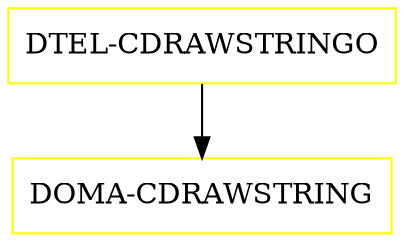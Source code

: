 digraph G {
  "DTEL-CDRAWSTRINGO" [shape=box,color=yellow];
  "DOMA-CDRAWSTRING" [shape=box,color=yellow,URL="./DOMA_CDRAWSTRING.html"];
  "DTEL-CDRAWSTRINGO" -> "DOMA-CDRAWSTRING";
}
